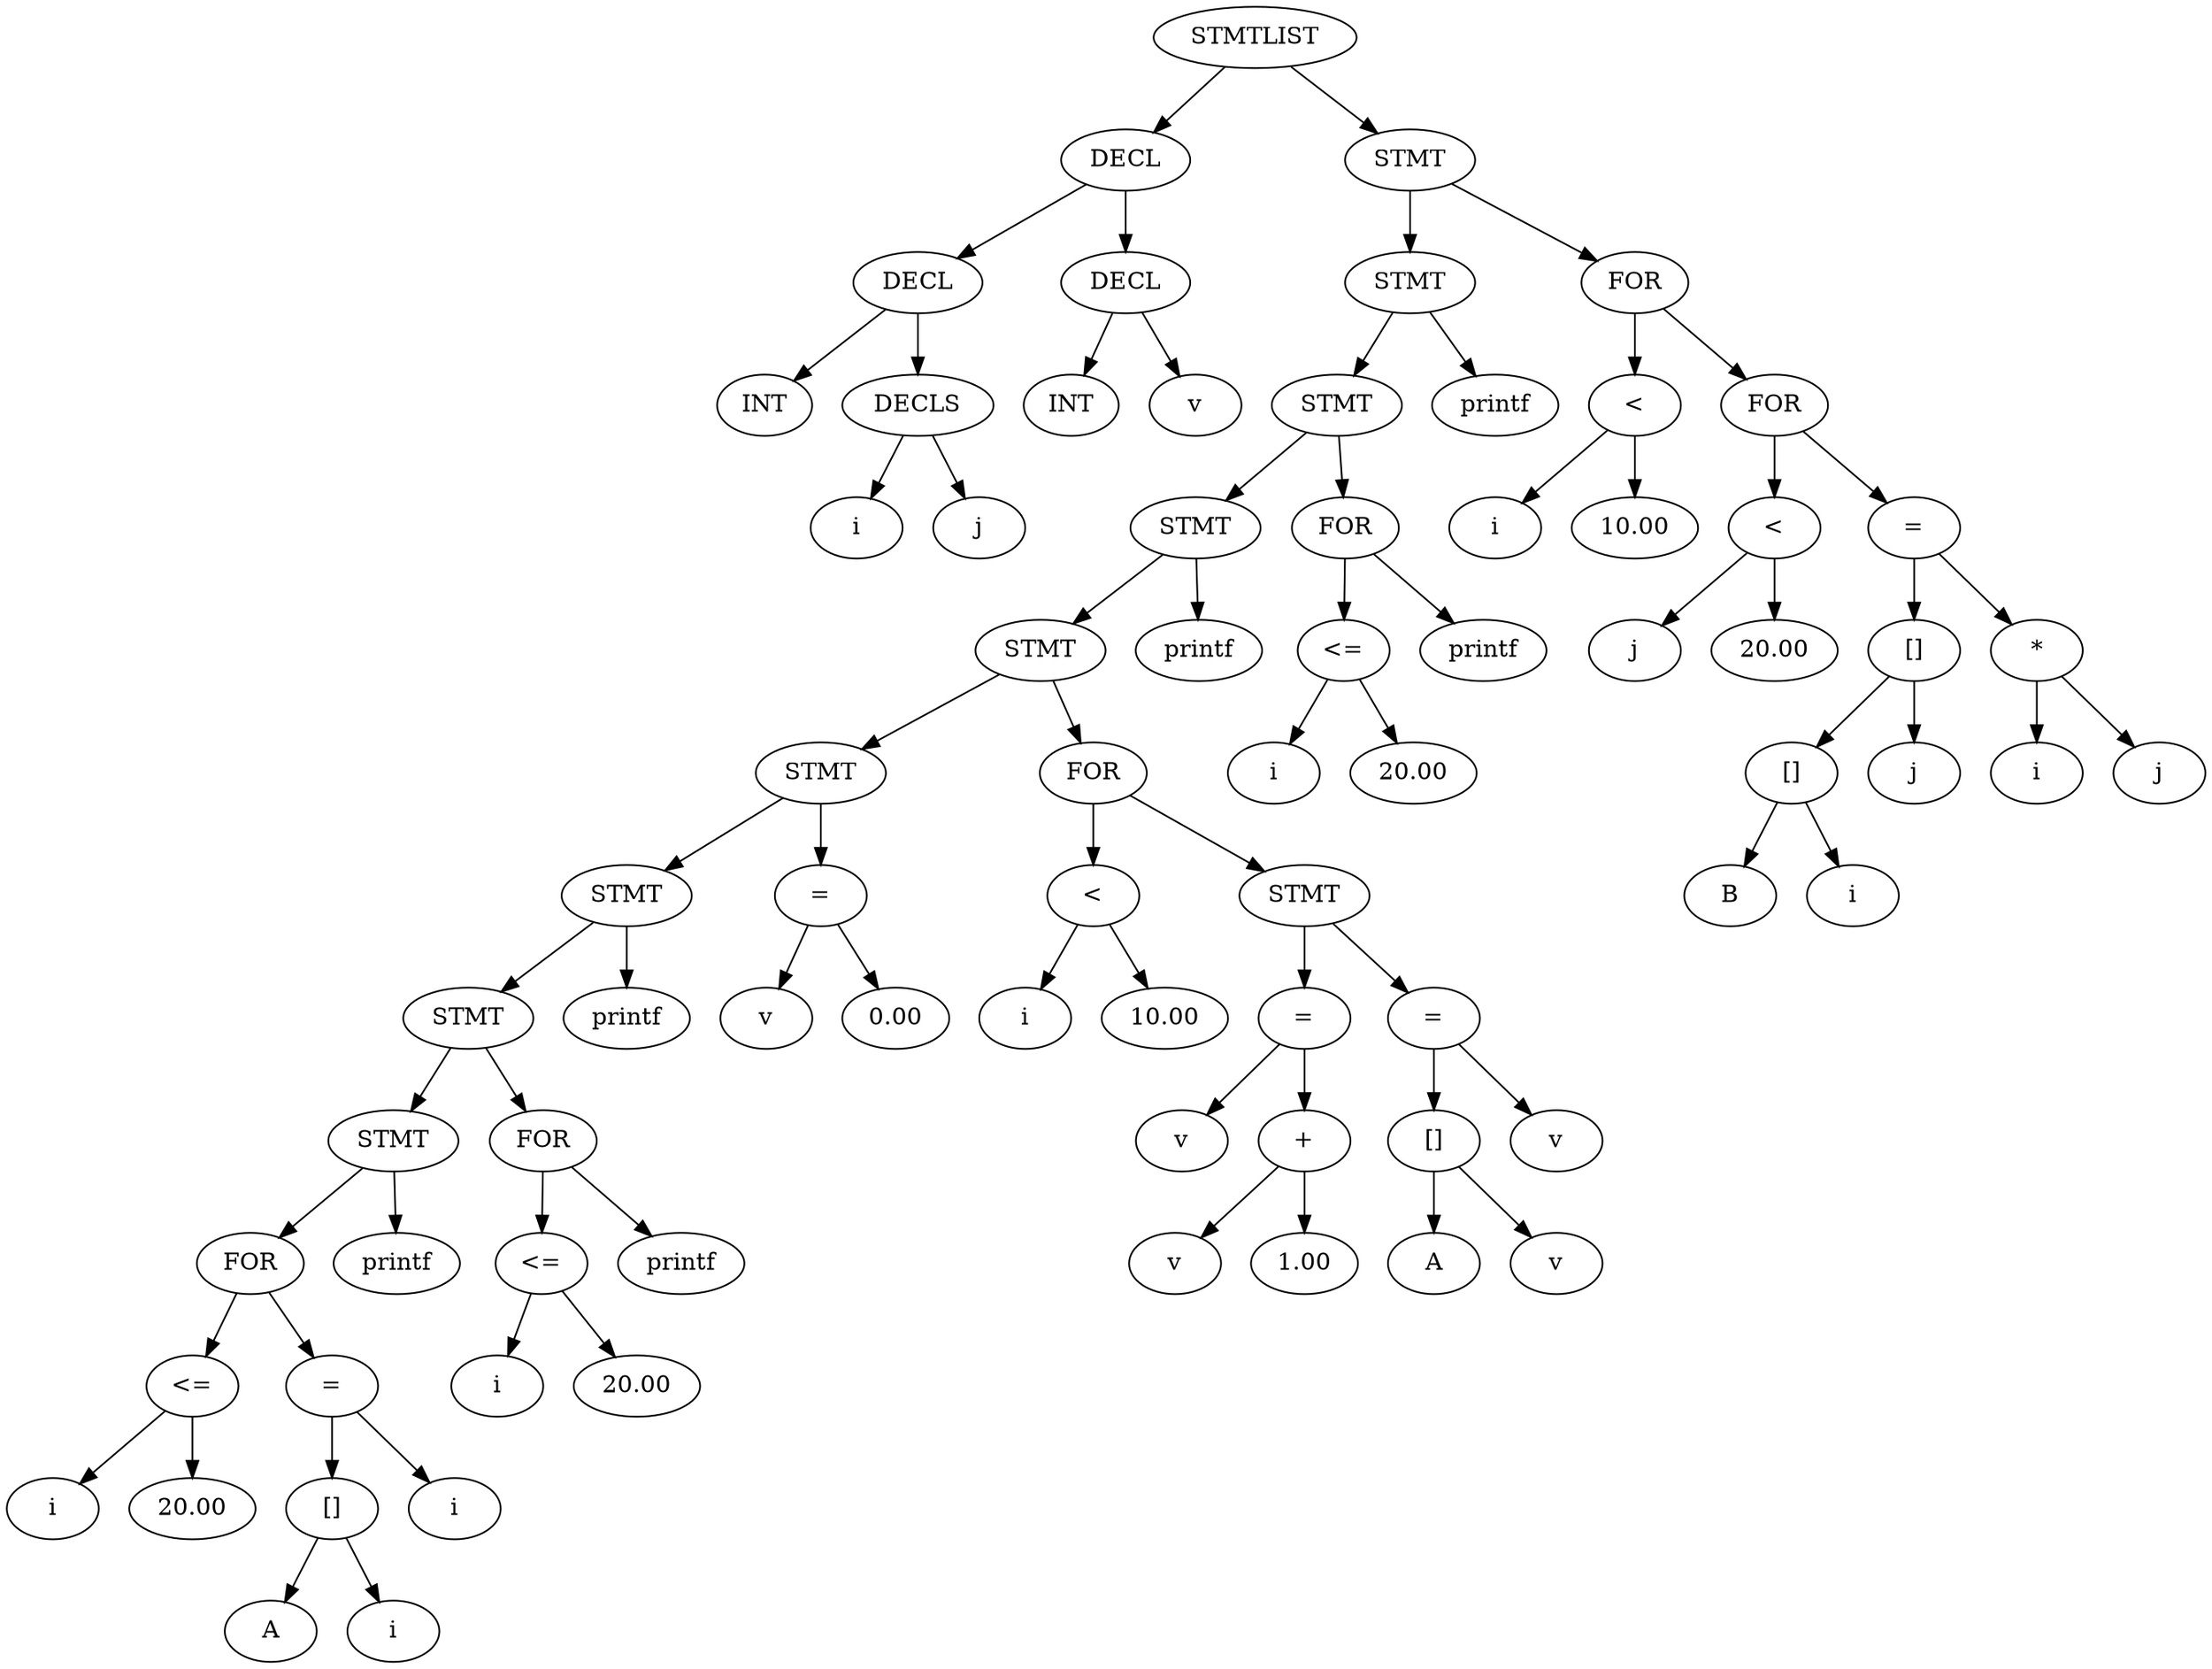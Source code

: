 digraph tree {
 1 [label="STMTLIST"];
 1 -> 2;
 2 [label="DECL"];
 2 -> 4;
 4 [label="DECL"];
 4 -> 8;
 8 [label="INT"];
 4 -> 9;
 9 [label="DECLS"];
 9 -> 18;
 18 [label="i"];
 9 -> 19;
 19 [label="j"];
 2 -> 5;
 5 [label="DECL"];
 5 -> 10;
 10 [label="INT"];
 5 -> 11;
 11 [label="v"];
 1 -> 3;
 3 [label="STMT"];
 3 -> 6;
 6 [label="STMT"];
 6 -> 12;
 12 [label="STMT"];
 12 -> 24;
 24 [label="STMT"];
 24 -> 48;
 48 [label="STMT"];
 48 -> 96;
 96 [label="STMT"];
 96 -> 192;
 192 [label="STMT"];
 192 -> 384;
 384 [label="STMT"];
 384 -> 768;
 768 [label="STMT"];
 768 -> 1536;
 1536 [label="FOR"];
 1536 -> 3072;
 3072 [label="<="];
 3072 -> 6144;
 6144 [label="i"];
 3072 -> 6145;
 6145 [label="20.00"];
 1536 -> 3073;
 3073 [label="="];
 3073 -> 6146;
 6146 [label="[]"];
 6146 -> 12292;
 12292 [label="A"];
 6146 -> 12293;
 12293 [label="i"];
 3073 -> 6147;
 6147 [label="i"];
 768 -> 1537;
 1537 [label="printf"];
 384 -> 769;
 769 [label="FOR"];
 769 -> 1538;
 1538 [label="<="];
 1538 -> 3076;
 3076 [label="i"];
 1538 -> 3077;
 3077 [label="20.00"];
 769 -> 1539;
 1539 [label="printf"];
 192 -> 385;
 385 [label="printf"];
 96 -> 193;
 193 [label="="];
 193 -> 386;
 386 [label="v"];
 193 -> 387;
 387 [label="0.00"];
 48 -> 97;
 97 [label="FOR"];
 97 -> 194;
 194 [label="<"];
 194 -> 388;
 388 [label="i"];
 194 -> 389;
 389 [label="10.00"];
 97 -> 195;
 195 [label="STMT"];
 195 -> 390;
 390 [label="="];
 390 -> 780;
 780 [label="v"];
 390 -> 781;
 781 [label="+"];
 781 -> 1562;
 1562 [label="v"];
 781 -> 1563;
 1563 [label="1.00"];
 195 -> 391;
 391 [label="="];
 391 -> 782;
 782 [label="[]"];
 782 -> 1564;
 1564 [label="A"];
 782 -> 1565;
 1565 [label="v"];
 391 -> 783;
 783 [label="v"];
 24 -> 49;
 49 [label="printf"];
 12 -> 25;
 25 [label="FOR"];
 25 -> 50;
 50 [label="<="];
 50 -> 100;
 100 [label="i"];
 50 -> 101;
 101 [label="20.00"];
 25 -> 51;
 51 [label="printf"];
 6 -> 13;
 13 [label="printf"];
 3 -> 7;
 7 [label="FOR"];
 7 -> 14;
 14 [label="<"];
 14 -> 28;
 28 [label="i"];
 14 -> 29;
 29 [label="10.00"];
 7 -> 15;
 15 [label="FOR"];
 15 -> 30;
 30 [label="<"];
 30 -> 60;
 60 [label="j"];
 30 -> 61;
 61 [label="20.00"];
 15 -> 31;
 31 [label="="];
 31 -> 62;
 62 [label="[]"];
 62 -> 124;
 124 [label="[]"];
 124 -> 248;
 248 [label="B"];
 124 -> 249;
 249 [label="i"];
 62 -> 125;
 125 [label="j"];
 31 -> 63;
 63 [label="*"];
 63 -> 126;
 126 [label="i"];
 63 -> 127;
 127 [label="j"];
}
